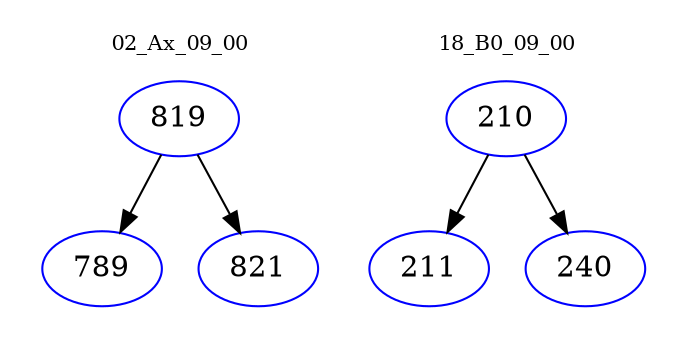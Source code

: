 digraph{
subgraph cluster_0 {
color = white
label = "02_Ax_09_00";
fontsize=10;
T0_819 [label="819", color="blue"]
T0_819 -> T0_789 [color="black"]
T0_789 [label="789", color="blue"]
T0_819 -> T0_821 [color="black"]
T0_821 [label="821", color="blue"]
}
subgraph cluster_1 {
color = white
label = "18_B0_09_00";
fontsize=10;
T1_210 [label="210", color="blue"]
T1_210 -> T1_211 [color="black"]
T1_211 [label="211", color="blue"]
T1_210 -> T1_240 [color="black"]
T1_240 [label="240", color="blue"]
}
}
